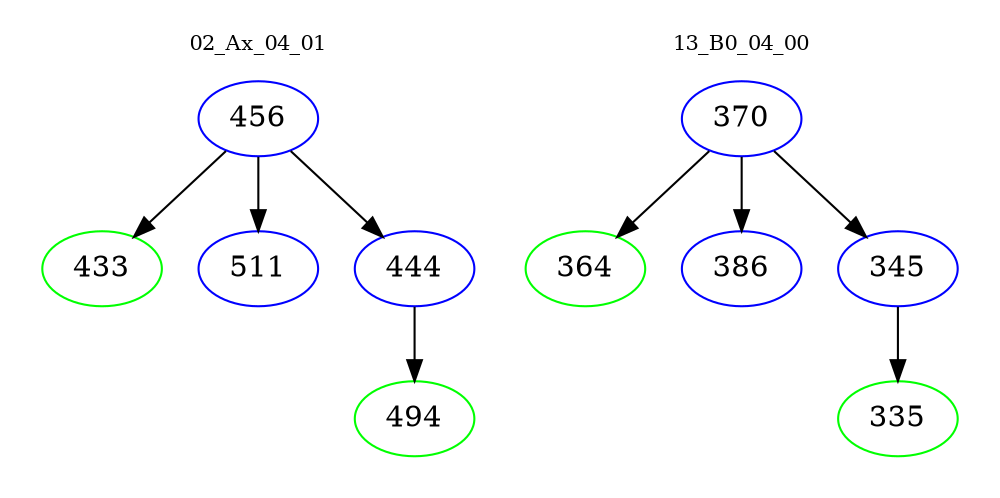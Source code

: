 digraph{
subgraph cluster_0 {
color = white
label = "02_Ax_04_01";
fontsize=10;
T0_456 [label="456", color="blue"]
T0_456 -> T0_433 [color="black"]
T0_433 [label="433", color="green"]
T0_456 -> T0_511 [color="black"]
T0_511 [label="511", color="blue"]
T0_456 -> T0_444 [color="black"]
T0_444 [label="444", color="blue"]
T0_444 -> T0_494 [color="black"]
T0_494 [label="494", color="green"]
}
subgraph cluster_1 {
color = white
label = "13_B0_04_00";
fontsize=10;
T1_370 [label="370", color="blue"]
T1_370 -> T1_364 [color="black"]
T1_364 [label="364", color="green"]
T1_370 -> T1_386 [color="black"]
T1_386 [label="386", color="blue"]
T1_370 -> T1_345 [color="black"]
T1_345 [label="345", color="blue"]
T1_345 -> T1_335 [color="black"]
T1_335 [label="335", color="green"]
}
}
